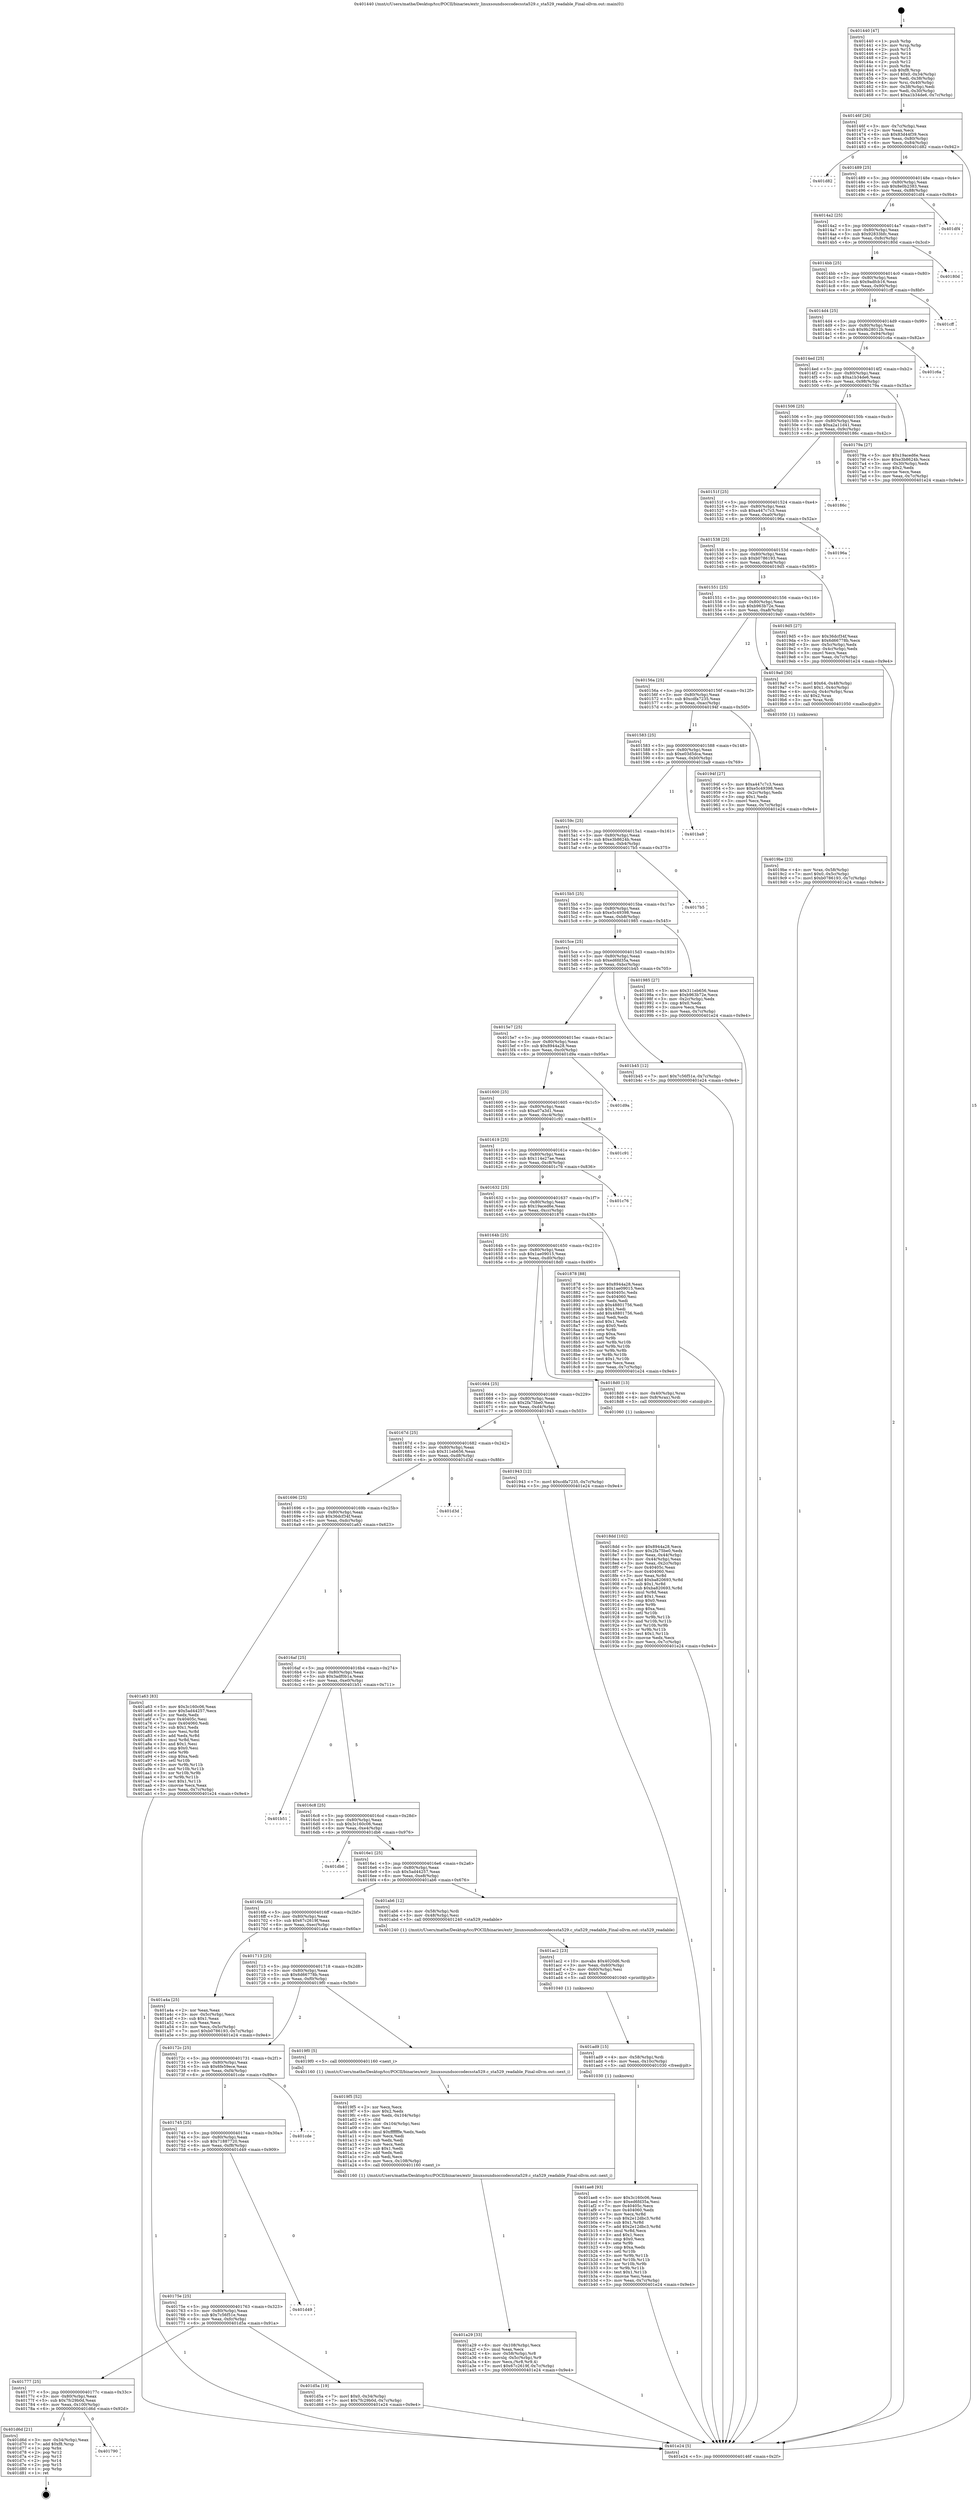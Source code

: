 digraph "0x401440" {
  label = "0x401440 (/mnt/c/Users/mathe/Desktop/tcc/POCII/binaries/extr_linuxsoundsoccodecssta529.c_sta529_readable_Final-ollvm.out::main(0))"
  labelloc = "t"
  node[shape=record]

  Entry [label="",width=0.3,height=0.3,shape=circle,fillcolor=black,style=filled]
  "0x40146f" [label="{
     0x40146f [26]\l
     | [instrs]\l
     &nbsp;&nbsp;0x40146f \<+3\>: mov -0x7c(%rbp),%eax\l
     &nbsp;&nbsp;0x401472 \<+2\>: mov %eax,%ecx\l
     &nbsp;&nbsp;0x401474 \<+6\>: sub $0x83d44f39,%ecx\l
     &nbsp;&nbsp;0x40147a \<+3\>: mov %eax,-0x80(%rbp)\l
     &nbsp;&nbsp;0x40147d \<+6\>: mov %ecx,-0x84(%rbp)\l
     &nbsp;&nbsp;0x401483 \<+6\>: je 0000000000401d82 \<main+0x942\>\l
  }"]
  "0x401d82" [label="{
     0x401d82\l
  }", style=dashed]
  "0x401489" [label="{
     0x401489 [25]\l
     | [instrs]\l
     &nbsp;&nbsp;0x401489 \<+5\>: jmp 000000000040148e \<main+0x4e\>\l
     &nbsp;&nbsp;0x40148e \<+3\>: mov -0x80(%rbp),%eax\l
     &nbsp;&nbsp;0x401491 \<+5\>: sub $0x8e0b2383,%eax\l
     &nbsp;&nbsp;0x401496 \<+6\>: mov %eax,-0x88(%rbp)\l
     &nbsp;&nbsp;0x40149c \<+6\>: je 0000000000401df4 \<main+0x9b4\>\l
  }"]
  Exit [label="",width=0.3,height=0.3,shape=circle,fillcolor=black,style=filled,peripheries=2]
  "0x401df4" [label="{
     0x401df4\l
  }", style=dashed]
  "0x4014a2" [label="{
     0x4014a2 [25]\l
     | [instrs]\l
     &nbsp;&nbsp;0x4014a2 \<+5\>: jmp 00000000004014a7 \<main+0x67\>\l
     &nbsp;&nbsp;0x4014a7 \<+3\>: mov -0x80(%rbp),%eax\l
     &nbsp;&nbsp;0x4014aa \<+5\>: sub $0x92833bfc,%eax\l
     &nbsp;&nbsp;0x4014af \<+6\>: mov %eax,-0x8c(%rbp)\l
     &nbsp;&nbsp;0x4014b5 \<+6\>: je 000000000040180d \<main+0x3cd\>\l
  }"]
  "0x401790" [label="{
     0x401790\l
  }", style=dashed]
  "0x40180d" [label="{
     0x40180d\l
  }", style=dashed]
  "0x4014bb" [label="{
     0x4014bb [25]\l
     | [instrs]\l
     &nbsp;&nbsp;0x4014bb \<+5\>: jmp 00000000004014c0 \<main+0x80\>\l
     &nbsp;&nbsp;0x4014c0 \<+3\>: mov -0x80(%rbp),%eax\l
     &nbsp;&nbsp;0x4014c3 \<+5\>: sub $0x9adfcb16,%eax\l
     &nbsp;&nbsp;0x4014c8 \<+6\>: mov %eax,-0x90(%rbp)\l
     &nbsp;&nbsp;0x4014ce \<+6\>: je 0000000000401cff \<main+0x8bf\>\l
  }"]
  "0x401d6d" [label="{
     0x401d6d [21]\l
     | [instrs]\l
     &nbsp;&nbsp;0x401d6d \<+3\>: mov -0x34(%rbp),%eax\l
     &nbsp;&nbsp;0x401d70 \<+7\>: add $0xf8,%rsp\l
     &nbsp;&nbsp;0x401d77 \<+1\>: pop %rbx\l
     &nbsp;&nbsp;0x401d78 \<+2\>: pop %r12\l
     &nbsp;&nbsp;0x401d7a \<+2\>: pop %r13\l
     &nbsp;&nbsp;0x401d7c \<+2\>: pop %r14\l
     &nbsp;&nbsp;0x401d7e \<+2\>: pop %r15\l
     &nbsp;&nbsp;0x401d80 \<+1\>: pop %rbp\l
     &nbsp;&nbsp;0x401d81 \<+1\>: ret\l
  }"]
  "0x401cff" [label="{
     0x401cff\l
  }", style=dashed]
  "0x4014d4" [label="{
     0x4014d4 [25]\l
     | [instrs]\l
     &nbsp;&nbsp;0x4014d4 \<+5\>: jmp 00000000004014d9 \<main+0x99\>\l
     &nbsp;&nbsp;0x4014d9 \<+3\>: mov -0x80(%rbp),%eax\l
     &nbsp;&nbsp;0x4014dc \<+5\>: sub $0x9b28012b,%eax\l
     &nbsp;&nbsp;0x4014e1 \<+6\>: mov %eax,-0x94(%rbp)\l
     &nbsp;&nbsp;0x4014e7 \<+6\>: je 0000000000401c6a \<main+0x82a\>\l
  }"]
  "0x401777" [label="{
     0x401777 [25]\l
     | [instrs]\l
     &nbsp;&nbsp;0x401777 \<+5\>: jmp 000000000040177c \<main+0x33c\>\l
     &nbsp;&nbsp;0x40177c \<+3\>: mov -0x80(%rbp),%eax\l
     &nbsp;&nbsp;0x40177f \<+5\>: sub $0x7fc29b0d,%eax\l
     &nbsp;&nbsp;0x401784 \<+6\>: mov %eax,-0x100(%rbp)\l
     &nbsp;&nbsp;0x40178a \<+6\>: je 0000000000401d6d \<main+0x92d\>\l
  }"]
  "0x401c6a" [label="{
     0x401c6a\l
  }", style=dashed]
  "0x4014ed" [label="{
     0x4014ed [25]\l
     | [instrs]\l
     &nbsp;&nbsp;0x4014ed \<+5\>: jmp 00000000004014f2 \<main+0xb2\>\l
     &nbsp;&nbsp;0x4014f2 \<+3\>: mov -0x80(%rbp),%eax\l
     &nbsp;&nbsp;0x4014f5 \<+5\>: sub $0xa1b34de6,%eax\l
     &nbsp;&nbsp;0x4014fa \<+6\>: mov %eax,-0x98(%rbp)\l
     &nbsp;&nbsp;0x401500 \<+6\>: je 000000000040179a \<main+0x35a\>\l
  }"]
  "0x401d5a" [label="{
     0x401d5a [19]\l
     | [instrs]\l
     &nbsp;&nbsp;0x401d5a \<+7\>: movl $0x0,-0x34(%rbp)\l
     &nbsp;&nbsp;0x401d61 \<+7\>: movl $0x7fc29b0d,-0x7c(%rbp)\l
     &nbsp;&nbsp;0x401d68 \<+5\>: jmp 0000000000401e24 \<main+0x9e4\>\l
  }"]
  "0x40179a" [label="{
     0x40179a [27]\l
     | [instrs]\l
     &nbsp;&nbsp;0x40179a \<+5\>: mov $0x19aced6e,%eax\l
     &nbsp;&nbsp;0x40179f \<+5\>: mov $0xe3b8624b,%ecx\l
     &nbsp;&nbsp;0x4017a4 \<+3\>: mov -0x30(%rbp),%edx\l
     &nbsp;&nbsp;0x4017a7 \<+3\>: cmp $0x2,%edx\l
     &nbsp;&nbsp;0x4017aa \<+3\>: cmovne %ecx,%eax\l
     &nbsp;&nbsp;0x4017ad \<+3\>: mov %eax,-0x7c(%rbp)\l
     &nbsp;&nbsp;0x4017b0 \<+5\>: jmp 0000000000401e24 \<main+0x9e4\>\l
  }"]
  "0x401506" [label="{
     0x401506 [25]\l
     | [instrs]\l
     &nbsp;&nbsp;0x401506 \<+5\>: jmp 000000000040150b \<main+0xcb\>\l
     &nbsp;&nbsp;0x40150b \<+3\>: mov -0x80(%rbp),%eax\l
     &nbsp;&nbsp;0x40150e \<+5\>: sub $0xa2a11d41,%eax\l
     &nbsp;&nbsp;0x401513 \<+6\>: mov %eax,-0x9c(%rbp)\l
     &nbsp;&nbsp;0x401519 \<+6\>: je 000000000040186c \<main+0x42c\>\l
  }"]
  "0x401e24" [label="{
     0x401e24 [5]\l
     | [instrs]\l
     &nbsp;&nbsp;0x401e24 \<+5\>: jmp 000000000040146f \<main+0x2f\>\l
  }"]
  "0x401440" [label="{
     0x401440 [47]\l
     | [instrs]\l
     &nbsp;&nbsp;0x401440 \<+1\>: push %rbp\l
     &nbsp;&nbsp;0x401441 \<+3\>: mov %rsp,%rbp\l
     &nbsp;&nbsp;0x401444 \<+2\>: push %r15\l
     &nbsp;&nbsp;0x401446 \<+2\>: push %r14\l
     &nbsp;&nbsp;0x401448 \<+2\>: push %r13\l
     &nbsp;&nbsp;0x40144a \<+2\>: push %r12\l
     &nbsp;&nbsp;0x40144c \<+1\>: push %rbx\l
     &nbsp;&nbsp;0x40144d \<+7\>: sub $0xf8,%rsp\l
     &nbsp;&nbsp;0x401454 \<+7\>: movl $0x0,-0x34(%rbp)\l
     &nbsp;&nbsp;0x40145b \<+3\>: mov %edi,-0x38(%rbp)\l
     &nbsp;&nbsp;0x40145e \<+4\>: mov %rsi,-0x40(%rbp)\l
     &nbsp;&nbsp;0x401462 \<+3\>: mov -0x38(%rbp),%edi\l
     &nbsp;&nbsp;0x401465 \<+3\>: mov %edi,-0x30(%rbp)\l
     &nbsp;&nbsp;0x401468 \<+7\>: movl $0xa1b34de6,-0x7c(%rbp)\l
  }"]
  "0x40175e" [label="{
     0x40175e [25]\l
     | [instrs]\l
     &nbsp;&nbsp;0x40175e \<+5\>: jmp 0000000000401763 \<main+0x323\>\l
     &nbsp;&nbsp;0x401763 \<+3\>: mov -0x80(%rbp),%eax\l
     &nbsp;&nbsp;0x401766 \<+5\>: sub $0x7c56f51e,%eax\l
     &nbsp;&nbsp;0x40176b \<+6\>: mov %eax,-0xfc(%rbp)\l
     &nbsp;&nbsp;0x401771 \<+6\>: je 0000000000401d5a \<main+0x91a\>\l
  }"]
  "0x40186c" [label="{
     0x40186c\l
  }", style=dashed]
  "0x40151f" [label="{
     0x40151f [25]\l
     | [instrs]\l
     &nbsp;&nbsp;0x40151f \<+5\>: jmp 0000000000401524 \<main+0xe4\>\l
     &nbsp;&nbsp;0x401524 \<+3\>: mov -0x80(%rbp),%eax\l
     &nbsp;&nbsp;0x401527 \<+5\>: sub $0xa447c7c3,%eax\l
     &nbsp;&nbsp;0x40152c \<+6\>: mov %eax,-0xa0(%rbp)\l
     &nbsp;&nbsp;0x401532 \<+6\>: je 000000000040196a \<main+0x52a\>\l
  }"]
  "0x401d49" [label="{
     0x401d49\l
  }", style=dashed]
  "0x40196a" [label="{
     0x40196a\l
  }", style=dashed]
  "0x401538" [label="{
     0x401538 [25]\l
     | [instrs]\l
     &nbsp;&nbsp;0x401538 \<+5\>: jmp 000000000040153d \<main+0xfd\>\l
     &nbsp;&nbsp;0x40153d \<+3\>: mov -0x80(%rbp),%eax\l
     &nbsp;&nbsp;0x401540 \<+5\>: sub $0xb0786193,%eax\l
     &nbsp;&nbsp;0x401545 \<+6\>: mov %eax,-0xa4(%rbp)\l
     &nbsp;&nbsp;0x40154b \<+6\>: je 00000000004019d5 \<main+0x595\>\l
  }"]
  "0x401745" [label="{
     0x401745 [25]\l
     | [instrs]\l
     &nbsp;&nbsp;0x401745 \<+5\>: jmp 000000000040174a \<main+0x30a\>\l
     &nbsp;&nbsp;0x40174a \<+3\>: mov -0x80(%rbp),%eax\l
     &nbsp;&nbsp;0x40174d \<+5\>: sub $0x71887720,%eax\l
     &nbsp;&nbsp;0x401752 \<+6\>: mov %eax,-0xf8(%rbp)\l
     &nbsp;&nbsp;0x401758 \<+6\>: je 0000000000401d49 \<main+0x909\>\l
  }"]
  "0x4019d5" [label="{
     0x4019d5 [27]\l
     | [instrs]\l
     &nbsp;&nbsp;0x4019d5 \<+5\>: mov $0x36dcf34f,%eax\l
     &nbsp;&nbsp;0x4019da \<+5\>: mov $0x6d66778b,%ecx\l
     &nbsp;&nbsp;0x4019df \<+3\>: mov -0x5c(%rbp),%edx\l
     &nbsp;&nbsp;0x4019e2 \<+3\>: cmp -0x4c(%rbp),%edx\l
     &nbsp;&nbsp;0x4019e5 \<+3\>: cmovl %ecx,%eax\l
     &nbsp;&nbsp;0x4019e8 \<+3\>: mov %eax,-0x7c(%rbp)\l
     &nbsp;&nbsp;0x4019eb \<+5\>: jmp 0000000000401e24 \<main+0x9e4\>\l
  }"]
  "0x401551" [label="{
     0x401551 [25]\l
     | [instrs]\l
     &nbsp;&nbsp;0x401551 \<+5\>: jmp 0000000000401556 \<main+0x116\>\l
     &nbsp;&nbsp;0x401556 \<+3\>: mov -0x80(%rbp),%eax\l
     &nbsp;&nbsp;0x401559 \<+5\>: sub $0xb963b72e,%eax\l
     &nbsp;&nbsp;0x40155e \<+6\>: mov %eax,-0xa8(%rbp)\l
     &nbsp;&nbsp;0x401564 \<+6\>: je 00000000004019a0 \<main+0x560\>\l
  }"]
  "0x401cde" [label="{
     0x401cde\l
  }", style=dashed]
  "0x4019a0" [label="{
     0x4019a0 [30]\l
     | [instrs]\l
     &nbsp;&nbsp;0x4019a0 \<+7\>: movl $0x64,-0x48(%rbp)\l
     &nbsp;&nbsp;0x4019a7 \<+7\>: movl $0x1,-0x4c(%rbp)\l
     &nbsp;&nbsp;0x4019ae \<+4\>: movslq -0x4c(%rbp),%rax\l
     &nbsp;&nbsp;0x4019b2 \<+4\>: shl $0x2,%rax\l
     &nbsp;&nbsp;0x4019b6 \<+3\>: mov %rax,%rdi\l
     &nbsp;&nbsp;0x4019b9 \<+5\>: call 0000000000401050 \<malloc@plt\>\l
     | [calls]\l
     &nbsp;&nbsp;0x401050 \{1\} (unknown)\l
  }"]
  "0x40156a" [label="{
     0x40156a [25]\l
     | [instrs]\l
     &nbsp;&nbsp;0x40156a \<+5\>: jmp 000000000040156f \<main+0x12f\>\l
     &nbsp;&nbsp;0x40156f \<+3\>: mov -0x80(%rbp),%eax\l
     &nbsp;&nbsp;0x401572 \<+5\>: sub $0xcdfa7235,%eax\l
     &nbsp;&nbsp;0x401577 \<+6\>: mov %eax,-0xac(%rbp)\l
     &nbsp;&nbsp;0x40157d \<+6\>: je 000000000040194f \<main+0x50f\>\l
  }"]
  "0x401ae8" [label="{
     0x401ae8 [93]\l
     | [instrs]\l
     &nbsp;&nbsp;0x401ae8 \<+5\>: mov $0x3c160c06,%eax\l
     &nbsp;&nbsp;0x401aed \<+5\>: mov $0xed6fd35a,%esi\l
     &nbsp;&nbsp;0x401af2 \<+7\>: mov 0x40405c,%ecx\l
     &nbsp;&nbsp;0x401af9 \<+7\>: mov 0x404060,%edx\l
     &nbsp;&nbsp;0x401b00 \<+3\>: mov %ecx,%r8d\l
     &nbsp;&nbsp;0x401b03 \<+7\>: sub $0x2e12dbc3,%r8d\l
     &nbsp;&nbsp;0x401b0a \<+4\>: sub $0x1,%r8d\l
     &nbsp;&nbsp;0x401b0e \<+7\>: add $0x2e12dbc3,%r8d\l
     &nbsp;&nbsp;0x401b15 \<+4\>: imul %r8d,%ecx\l
     &nbsp;&nbsp;0x401b19 \<+3\>: and $0x1,%ecx\l
     &nbsp;&nbsp;0x401b1c \<+3\>: cmp $0x0,%ecx\l
     &nbsp;&nbsp;0x401b1f \<+4\>: sete %r9b\l
     &nbsp;&nbsp;0x401b23 \<+3\>: cmp $0xa,%edx\l
     &nbsp;&nbsp;0x401b26 \<+4\>: setl %r10b\l
     &nbsp;&nbsp;0x401b2a \<+3\>: mov %r9b,%r11b\l
     &nbsp;&nbsp;0x401b2d \<+3\>: and %r10b,%r11b\l
     &nbsp;&nbsp;0x401b30 \<+3\>: xor %r10b,%r9b\l
     &nbsp;&nbsp;0x401b33 \<+3\>: or %r9b,%r11b\l
     &nbsp;&nbsp;0x401b36 \<+4\>: test $0x1,%r11b\l
     &nbsp;&nbsp;0x401b3a \<+3\>: cmovne %esi,%eax\l
     &nbsp;&nbsp;0x401b3d \<+3\>: mov %eax,-0x7c(%rbp)\l
     &nbsp;&nbsp;0x401b40 \<+5\>: jmp 0000000000401e24 \<main+0x9e4\>\l
  }"]
  "0x40194f" [label="{
     0x40194f [27]\l
     | [instrs]\l
     &nbsp;&nbsp;0x40194f \<+5\>: mov $0xa447c7c3,%eax\l
     &nbsp;&nbsp;0x401954 \<+5\>: mov $0xe5c49398,%ecx\l
     &nbsp;&nbsp;0x401959 \<+3\>: mov -0x2c(%rbp),%edx\l
     &nbsp;&nbsp;0x40195c \<+3\>: cmp $0x1,%edx\l
     &nbsp;&nbsp;0x40195f \<+3\>: cmovl %ecx,%eax\l
     &nbsp;&nbsp;0x401962 \<+3\>: mov %eax,-0x7c(%rbp)\l
     &nbsp;&nbsp;0x401965 \<+5\>: jmp 0000000000401e24 \<main+0x9e4\>\l
  }"]
  "0x401583" [label="{
     0x401583 [25]\l
     | [instrs]\l
     &nbsp;&nbsp;0x401583 \<+5\>: jmp 0000000000401588 \<main+0x148\>\l
     &nbsp;&nbsp;0x401588 \<+3\>: mov -0x80(%rbp),%eax\l
     &nbsp;&nbsp;0x40158b \<+5\>: sub $0xe03d5dca,%eax\l
     &nbsp;&nbsp;0x401590 \<+6\>: mov %eax,-0xb0(%rbp)\l
     &nbsp;&nbsp;0x401596 \<+6\>: je 0000000000401ba9 \<main+0x769\>\l
  }"]
  "0x401ad9" [label="{
     0x401ad9 [15]\l
     | [instrs]\l
     &nbsp;&nbsp;0x401ad9 \<+4\>: mov -0x58(%rbp),%rdi\l
     &nbsp;&nbsp;0x401add \<+6\>: mov %eax,-0x10c(%rbp)\l
     &nbsp;&nbsp;0x401ae3 \<+5\>: call 0000000000401030 \<free@plt\>\l
     | [calls]\l
     &nbsp;&nbsp;0x401030 \{1\} (unknown)\l
  }"]
  "0x401ba9" [label="{
     0x401ba9\l
  }", style=dashed]
  "0x40159c" [label="{
     0x40159c [25]\l
     | [instrs]\l
     &nbsp;&nbsp;0x40159c \<+5\>: jmp 00000000004015a1 \<main+0x161\>\l
     &nbsp;&nbsp;0x4015a1 \<+3\>: mov -0x80(%rbp),%eax\l
     &nbsp;&nbsp;0x4015a4 \<+5\>: sub $0xe3b8624b,%eax\l
     &nbsp;&nbsp;0x4015a9 \<+6\>: mov %eax,-0xb4(%rbp)\l
     &nbsp;&nbsp;0x4015af \<+6\>: je 00000000004017b5 \<main+0x375\>\l
  }"]
  "0x401ac2" [label="{
     0x401ac2 [23]\l
     | [instrs]\l
     &nbsp;&nbsp;0x401ac2 \<+10\>: movabs $0x4020d6,%rdi\l
     &nbsp;&nbsp;0x401acc \<+3\>: mov %eax,-0x60(%rbp)\l
     &nbsp;&nbsp;0x401acf \<+3\>: mov -0x60(%rbp),%esi\l
     &nbsp;&nbsp;0x401ad2 \<+2\>: mov $0x0,%al\l
     &nbsp;&nbsp;0x401ad4 \<+5\>: call 0000000000401040 \<printf@plt\>\l
     | [calls]\l
     &nbsp;&nbsp;0x401040 \{1\} (unknown)\l
  }"]
  "0x4017b5" [label="{
     0x4017b5\l
  }", style=dashed]
  "0x4015b5" [label="{
     0x4015b5 [25]\l
     | [instrs]\l
     &nbsp;&nbsp;0x4015b5 \<+5\>: jmp 00000000004015ba \<main+0x17a\>\l
     &nbsp;&nbsp;0x4015ba \<+3\>: mov -0x80(%rbp),%eax\l
     &nbsp;&nbsp;0x4015bd \<+5\>: sub $0xe5c49398,%eax\l
     &nbsp;&nbsp;0x4015c2 \<+6\>: mov %eax,-0xb8(%rbp)\l
     &nbsp;&nbsp;0x4015c8 \<+6\>: je 0000000000401985 \<main+0x545\>\l
  }"]
  "0x401a29" [label="{
     0x401a29 [33]\l
     | [instrs]\l
     &nbsp;&nbsp;0x401a29 \<+6\>: mov -0x108(%rbp),%ecx\l
     &nbsp;&nbsp;0x401a2f \<+3\>: imul %eax,%ecx\l
     &nbsp;&nbsp;0x401a32 \<+4\>: mov -0x58(%rbp),%r8\l
     &nbsp;&nbsp;0x401a36 \<+4\>: movslq -0x5c(%rbp),%r9\l
     &nbsp;&nbsp;0x401a3a \<+4\>: mov %ecx,(%r8,%r9,4)\l
     &nbsp;&nbsp;0x401a3e \<+7\>: movl $0x67c2619f,-0x7c(%rbp)\l
     &nbsp;&nbsp;0x401a45 \<+5\>: jmp 0000000000401e24 \<main+0x9e4\>\l
  }"]
  "0x401985" [label="{
     0x401985 [27]\l
     | [instrs]\l
     &nbsp;&nbsp;0x401985 \<+5\>: mov $0x311eb656,%eax\l
     &nbsp;&nbsp;0x40198a \<+5\>: mov $0xb963b72e,%ecx\l
     &nbsp;&nbsp;0x40198f \<+3\>: mov -0x2c(%rbp),%edx\l
     &nbsp;&nbsp;0x401992 \<+3\>: cmp $0x0,%edx\l
     &nbsp;&nbsp;0x401995 \<+3\>: cmove %ecx,%eax\l
     &nbsp;&nbsp;0x401998 \<+3\>: mov %eax,-0x7c(%rbp)\l
     &nbsp;&nbsp;0x40199b \<+5\>: jmp 0000000000401e24 \<main+0x9e4\>\l
  }"]
  "0x4015ce" [label="{
     0x4015ce [25]\l
     | [instrs]\l
     &nbsp;&nbsp;0x4015ce \<+5\>: jmp 00000000004015d3 \<main+0x193\>\l
     &nbsp;&nbsp;0x4015d3 \<+3\>: mov -0x80(%rbp),%eax\l
     &nbsp;&nbsp;0x4015d6 \<+5\>: sub $0xed6fd35a,%eax\l
     &nbsp;&nbsp;0x4015db \<+6\>: mov %eax,-0xbc(%rbp)\l
     &nbsp;&nbsp;0x4015e1 \<+6\>: je 0000000000401b45 \<main+0x705\>\l
  }"]
  "0x4019f5" [label="{
     0x4019f5 [52]\l
     | [instrs]\l
     &nbsp;&nbsp;0x4019f5 \<+2\>: xor %ecx,%ecx\l
     &nbsp;&nbsp;0x4019f7 \<+5\>: mov $0x2,%edx\l
     &nbsp;&nbsp;0x4019fc \<+6\>: mov %edx,-0x104(%rbp)\l
     &nbsp;&nbsp;0x401a02 \<+1\>: cltd\l
     &nbsp;&nbsp;0x401a03 \<+6\>: mov -0x104(%rbp),%esi\l
     &nbsp;&nbsp;0x401a09 \<+2\>: idiv %esi\l
     &nbsp;&nbsp;0x401a0b \<+6\>: imul $0xfffffffe,%edx,%edx\l
     &nbsp;&nbsp;0x401a11 \<+2\>: mov %ecx,%edi\l
     &nbsp;&nbsp;0x401a13 \<+2\>: sub %edx,%edi\l
     &nbsp;&nbsp;0x401a15 \<+2\>: mov %ecx,%edx\l
     &nbsp;&nbsp;0x401a17 \<+3\>: sub $0x1,%edx\l
     &nbsp;&nbsp;0x401a1a \<+2\>: add %edx,%edi\l
     &nbsp;&nbsp;0x401a1c \<+2\>: sub %edi,%ecx\l
     &nbsp;&nbsp;0x401a1e \<+6\>: mov %ecx,-0x108(%rbp)\l
     &nbsp;&nbsp;0x401a24 \<+5\>: call 0000000000401160 \<next_i\>\l
     | [calls]\l
     &nbsp;&nbsp;0x401160 \{1\} (/mnt/c/Users/mathe/Desktop/tcc/POCII/binaries/extr_linuxsoundsoccodecssta529.c_sta529_readable_Final-ollvm.out::next_i)\l
  }"]
  "0x401b45" [label="{
     0x401b45 [12]\l
     | [instrs]\l
     &nbsp;&nbsp;0x401b45 \<+7\>: movl $0x7c56f51e,-0x7c(%rbp)\l
     &nbsp;&nbsp;0x401b4c \<+5\>: jmp 0000000000401e24 \<main+0x9e4\>\l
  }"]
  "0x4015e7" [label="{
     0x4015e7 [25]\l
     | [instrs]\l
     &nbsp;&nbsp;0x4015e7 \<+5\>: jmp 00000000004015ec \<main+0x1ac\>\l
     &nbsp;&nbsp;0x4015ec \<+3\>: mov -0x80(%rbp),%eax\l
     &nbsp;&nbsp;0x4015ef \<+5\>: sub $0x8944a28,%eax\l
     &nbsp;&nbsp;0x4015f4 \<+6\>: mov %eax,-0xc0(%rbp)\l
     &nbsp;&nbsp;0x4015fa \<+6\>: je 0000000000401d9a \<main+0x95a\>\l
  }"]
  "0x40172c" [label="{
     0x40172c [25]\l
     | [instrs]\l
     &nbsp;&nbsp;0x40172c \<+5\>: jmp 0000000000401731 \<main+0x2f1\>\l
     &nbsp;&nbsp;0x401731 \<+3\>: mov -0x80(%rbp),%eax\l
     &nbsp;&nbsp;0x401734 \<+5\>: sub $0x6fe59ece,%eax\l
     &nbsp;&nbsp;0x401739 \<+6\>: mov %eax,-0xf4(%rbp)\l
     &nbsp;&nbsp;0x40173f \<+6\>: je 0000000000401cde \<main+0x89e\>\l
  }"]
  "0x401d9a" [label="{
     0x401d9a\l
  }", style=dashed]
  "0x401600" [label="{
     0x401600 [25]\l
     | [instrs]\l
     &nbsp;&nbsp;0x401600 \<+5\>: jmp 0000000000401605 \<main+0x1c5\>\l
     &nbsp;&nbsp;0x401605 \<+3\>: mov -0x80(%rbp),%eax\l
     &nbsp;&nbsp;0x401608 \<+5\>: sub $0xa07a3d1,%eax\l
     &nbsp;&nbsp;0x40160d \<+6\>: mov %eax,-0xc4(%rbp)\l
     &nbsp;&nbsp;0x401613 \<+6\>: je 0000000000401c91 \<main+0x851\>\l
  }"]
  "0x4019f0" [label="{
     0x4019f0 [5]\l
     | [instrs]\l
     &nbsp;&nbsp;0x4019f0 \<+5\>: call 0000000000401160 \<next_i\>\l
     | [calls]\l
     &nbsp;&nbsp;0x401160 \{1\} (/mnt/c/Users/mathe/Desktop/tcc/POCII/binaries/extr_linuxsoundsoccodecssta529.c_sta529_readable_Final-ollvm.out::next_i)\l
  }"]
  "0x401c91" [label="{
     0x401c91\l
  }", style=dashed]
  "0x401619" [label="{
     0x401619 [25]\l
     | [instrs]\l
     &nbsp;&nbsp;0x401619 \<+5\>: jmp 000000000040161e \<main+0x1de\>\l
     &nbsp;&nbsp;0x40161e \<+3\>: mov -0x80(%rbp),%eax\l
     &nbsp;&nbsp;0x401621 \<+5\>: sub $0x114e27ae,%eax\l
     &nbsp;&nbsp;0x401626 \<+6\>: mov %eax,-0xc8(%rbp)\l
     &nbsp;&nbsp;0x40162c \<+6\>: je 0000000000401c76 \<main+0x836\>\l
  }"]
  "0x401713" [label="{
     0x401713 [25]\l
     | [instrs]\l
     &nbsp;&nbsp;0x401713 \<+5\>: jmp 0000000000401718 \<main+0x2d8\>\l
     &nbsp;&nbsp;0x401718 \<+3\>: mov -0x80(%rbp),%eax\l
     &nbsp;&nbsp;0x40171b \<+5\>: sub $0x6d66778b,%eax\l
     &nbsp;&nbsp;0x401720 \<+6\>: mov %eax,-0xf0(%rbp)\l
     &nbsp;&nbsp;0x401726 \<+6\>: je 00000000004019f0 \<main+0x5b0\>\l
  }"]
  "0x401c76" [label="{
     0x401c76\l
  }", style=dashed]
  "0x401632" [label="{
     0x401632 [25]\l
     | [instrs]\l
     &nbsp;&nbsp;0x401632 \<+5\>: jmp 0000000000401637 \<main+0x1f7\>\l
     &nbsp;&nbsp;0x401637 \<+3\>: mov -0x80(%rbp),%eax\l
     &nbsp;&nbsp;0x40163a \<+5\>: sub $0x19aced6e,%eax\l
     &nbsp;&nbsp;0x40163f \<+6\>: mov %eax,-0xcc(%rbp)\l
     &nbsp;&nbsp;0x401645 \<+6\>: je 0000000000401878 \<main+0x438\>\l
  }"]
  "0x401a4a" [label="{
     0x401a4a [25]\l
     | [instrs]\l
     &nbsp;&nbsp;0x401a4a \<+2\>: xor %eax,%eax\l
     &nbsp;&nbsp;0x401a4c \<+3\>: mov -0x5c(%rbp),%ecx\l
     &nbsp;&nbsp;0x401a4f \<+3\>: sub $0x1,%eax\l
     &nbsp;&nbsp;0x401a52 \<+2\>: sub %eax,%ecx\l
     &nbsp;&nbsp;0x401a54 \<+3\>: mov %ecx,-0x5c(%rbp)\l
     &nbsp;&nbsp;0x401a57 \<+7\>: movl $0xb0786193,-0x7c(%rbp)\l
     &nbsp;&nbsp;0x401a5e \<+5\>: jmp 0000000000401e24 \<main+0x9e4\>\l
  }"]
  "0x401878" [label="{
     0x401878 [88]\l
     | [instrs]\l
     &nbsp;&nbsp;0x401878 \<+5\>: mov $0x8944a28,%eax\l
     &nbsp;&nbsp;0x40187d \<+5\>: mov $0x1ae09015,%ecx\l
     &nbsp;&nbsp;0x401882 \<+7\>: mov 0x40405c,%edx\l
     &nbsp;&nbsp;0x401889 \<+7\>: mov 0x404060,%esi\l
     &nbsp;&nbsp;0x401890 \<+2\>: mov %edx,%edi\l
     &nbsp;&nbsp;0x401892 \<+6\>: sub $0x48801756,%edi\l
     &nbsp;&nbsp;0x401898 \<+3\>: sub $0x1,%edi\l
     &nbsp;&nbsp;0x40189b \<+6\>: add $0x48801756,%edi\l
     &nbsp;&nbsp;0x4018a1 \<+3\>: imul %edi,%edx\l
     &nbsp;&nbsp;0x4018a4 \<+3\>: and $0x1,%edx\l
     &nbsp;&nbsp;0x4018a7 \<+3\>: cmp $0x0,%edx\l
     &nbsp;&nbsp;0x4018aa \<+4\>: sete %r8b\l
     &nbsp;&nbsp;0x4018ae \<+3\>: cmp $0xa,%esi\l
     &nbsp;&nbsp;0x4018b1 \<+4\>: setl %r9b\l
     &nbsp;&nbsp;0x4018b5 \<+3\>: mov %r8b,%r10b\l
     &nbsp;&nbsp;0x4018b8 \<+3\>: and %r9b,%r10b\l
     &nbsp;&nbsp;0x4018bb \<+3\>: xor %r9b,%r8b\l
     &nbsp;&nbsp;0x4018be \<+3\>: or %r8b,%r10b\l
     &nbsp;&nbsp;0x4018c1 \<+4\>: test $0x1,%r10b\l
     &nbsp;&nbsp;0x4018c5 \<+3\>: cmovne %ecx,%eax\l
     &nbsp;&nbsp;0x4018c8 \<+3\>: mov %eax,-0x7c(%rbp)\l
     &nbsp;&nbsp;0x4018cb \<+5\>: jmp 0000000000401e24 \<main+0x9e4\>\l
  }"]
  "0x40164b" [label="{
     0x40164b [25]\l
     | [instrs]\l
     &nbsp;&nbsp;0x40164b \<+5\>: jmp 0000000000401650 \<main+0x210\>\l
     &nbsp;&nbsp;0x401650 \<+3\>: mov -0x80(%rbp),%eax\l
     &nbsp;&nbsp;0x401653 \<+5\>: sub $0x1ae09015,%eax\l
     &nbsp;&nbsp;0x401658 \<+6\>: mov %eax,-0xd0(%rbp)\l
     &nbsp;&nbsp;0x40165e \<+6\>: je 00000000004018d0 \<main+0x490\>\l
  }"]
  "0x4016fa" [label="{
     0x4016fa [25]\l
     | [instrs]\l
     &nbsp;&nbsp;0x4016fa \<+5\>: jmp 00000000004016ff \<main+0x2bf\>\l
     &nbsp;&nbsp;0x4016ff \<+3\>: mov -0x80(%rbp),%eax\l
     &nbsp;&nbsp;0x401702 \<+5\>: sub $0x67c2619f,%eax\l
     &nbsp;&nbsp;0x401707 \<+6\>: mov %eax,-0xec(%rbp)\l
     &nbsp;&nbsp;0x40170d \<+6\>: je 0000000000401a4a \<main+0x60a\>\l
  }"]
  "0x4018d0" [label="{
     0x4018d0 [13]\l
     | [instrs]\l
     &nbsp;&nbsp;0x4018d0 \<+4\>: mov -0x40(%rbp),%rax\l
     &nbsp;&nbsp;0x4018d4 \<+4\>: mov 0x8(%rax),%rdi\l
     &nbsp;&nbsp;0x4018d8 \<+5\>: call 0000000000401060 \<atoi@plt\>\l
     | [calls]\l
     &nbsp;&nbsp;0x401060 \{1\} (unknown)\l
  }"]
  "0x401664" [label="{
     0x401664 [25]\l
     | [instrs]\l
     &nbsp;&nbsp;0x401664 \<+5\>: jmp 0000000000401669 \<main+0x229\>\l
     &nbsp;&nbsp;0x401669 \<+3\>: mov -0x80(%rbp),%eax\l
     &nbsp;&nbsp;0x40166c \<+5\>: sub $0x2fa75be0,%eax\l
     &nbsp;&nbsp;0x401671 \<+6\>: mov %eax,-0xd4(%rbp)\l
     &nbsp;&nbsp;0x401677 \<+6\>: je 0000000000401943 \<main+0x503\>\l
  }"]
  "0x4018dd" [label="{
     0x4018dd [102]\l
     | [instrs]\l
     &nbsp;&nbsp;0x4018dd \<+5\>: mov $0x8944a28,%ecx\l
     &nbsp;&nbsp;0x4018e2 \<+5\>: mov $0x2fa75be0,%edx\l
     &nbsp;&nbsp;0x4018e7 \<+3\>: mov %eax,-0x44(%rbp)\l
     &nbsp;&nbsp;0x4018ea \<+3\>: mov -0x44(%rbp),%eax\l
     &nbsp;&nbsp;0x4018ed \<+3\>: mov %eax,-0x2c(%rbp)\l
     &nbsp;&nbsp;0x4018f0 \<+7\>: mov 0x40405c,%eax\l
     &nbsp;&nbsp;0x4018f7 \<+7\>: mov 0x404060,%esi\l
     &nbsp;&nbsp;0x4018fe \<+3\>: mov %eax,%r8d\l
     &nbsp;&nbsp;0x401901 \<+7\>: add $0xba820693,%r8d\l
     &nbsp;&nbsp;0x401908 \<+4\>: sub $0x1,%r8d\l
     &nbsp;&nbsp;0x40190c \<+7\>: sub $0xba820693,%r8d\l
     &nbsp;&nbsp;0x401913 \<+4\>: imul %r8d,%eax\l
     &nbsp;&nbsp;0x401917 \<+3\>: and $0x1,%eax\l
     &nbsp;&nbsp;0x40191a \<+3\>: cmp $0x0,%eax\l
     &nbsp;&nbsp;0x40191d \<+4\>: sete %r9b\l
     &nbsp;&nbsp;0x401921 \<+3\>: cmp $0xa,%esi\l
     &nbsp;&nbsp;0x401924 \<+4\>: setl %r10b\l
     &nbsp;&nbsp;0x401928 \<+3\>: mov %r9b,%r11b\l
     &nbsp;&nbsp;0x40192b \<+3\>: and %r10b,%r11b\l
     &nbsp;&nbsp;0x40192e \<+3\>: xor %r10b,%r9b\l
     &nbsp;&nbsp;0x401931 \<+3\>: or %r9b,%r11b\l
     &nbsp;&nbsp;0x401934 \<+4\>: test $0x1,%r11b\l
     &nbsp;&nbsp;0x401938 \<+3\>: cmovne %edx,%ecx\l
     &nbsp;&nbsp;0x40193b \<+3\>: mov %ecx,-0x7c(%rbp)\l
     &nbsp;&nbsp;0x40193e \<+5\>: jmp 0000000000401e24 \<main+0x9e4\>\l
  }"]
  "0x401ab6" [label="{
     0x401ab6 [12]\l
     | [instrs]\l
     &nbsp;&nbsp;0x401ab6 \<+4\>: mov -0x58(%rbp),%rdi\l
     &nbsp;&nbsp;0x401aba \<+3\>: mov -0x48(%rbp),%esi\l
     &nbsp;&nbsp;0x401abd \<+5\>: call 0000000000401240 \<sta529_readable\>\l
     | [calls]\l
     &nbsp;&nbsp;0x401240 \{1\} (/mnt/c/Users/mathe/Desktop/tcc/POCII/binaries/extr_linuxsoundsoccodecssta529.c_sta529_readable_Final-ollvm.out::sta529_readable)\l
  }"]
  "0x401943" [label="{
     0x401943 [12]\l
     | [instrs]\l
     &nbsp;&nbsp;0x401943 \<+7\>: movl $0xcdfa7235,-0x7c(%rbp)\l
     &nbsp;&nbsp;0x40194a \<+5\>: jmp 0000000000401e24 \<main+0x9e4\>\l
  }"]
  "0x40167d" [label="{
     0x40167d [25]\l
     | [instrs]\l
     &nbsp;&nbsp;0x40167d \<+5\>: jmp 0000000000401682 \<main+0x242\>\l
     &nbsp;&nbsp;0x401682 \<+3\>: mov -0x80(%rbp),%eax\l
     &nbsp;&nbsp;0x401685 \<+5\>: sub $0x311eb656,%eax\l
     &nbsp;&nbsp;0x40168a \<+6\>: mov %eax,-0xd8(%rbp)\l
     &nbsp;&nbsp;0x401690 \<+6\>: je 0000000000401d3d \<main+0x8fd\>\l
  }"]
  "0x4019be" [label="{
     0x4019be [23]\l
     | [instrs]\l
     &nbsp;&nbsp;0x4019be \<+4\>: mov %rax,-0x58(%rbp)\l
     &nbsp;&nbsp;0x4019c2 \<+7\>: movl $0x0,-0x5c(%rbp)\l
     &nbsp;&nbsp;0x4019c9 \<+7\>: movl $0xb0786193,-0x7c(%rbp)\l
     &nbsp;&nbsp;0x4019d0 \<+5\>: jmp 0000000000401e24 \<main+0x9e4\>\l
  }"]
  "0x4016e1" [label="{
     0x4016e1 [25]\l
     | [instrs]\l
     &nbsp;&nbsp;0x4016e1 \<+5\>: jmp 00000000004016e6 \<main+0x2a6\>\l
     &nbsp;&nbsp;0x4016e6 \<+3\>: mov -0x80(%rbp),%eax\l
     &nbsp;&nbsp;0x4016e9 \<+5\>: sub $0x5ad44257,%eax\l
     &nbsp;&nbsp;0x4016ee \<+6\>: mov %eax,-0xe8(%rbp)\l
     &nbsp;&nbsp;0x4016f4 \<+6\>: je 0000000000401ab6 \<main+0x676\>\l
  }"]
  "0x401d3d" [label="{
     0x401d3d\l
  }", style=dashed]
  "0x401696" [label="{
     0x401696 [25]\l
     | [instrs]\l
     &nbsp;&nbsp;0x401696 \<+5\>: jmp 000000000040169b \<main+0x25b\>\l
     &nbsp;&nbsp;0x40169b \<+3\>: mov -0x80(%rbp),%eax\l
     &nbsp;&nbsp;0x40169e \<+5\>: sub $0x36dcf34f,%eax\l
     &nbsp;&nbsp;0x4016a3 \<+6\>: mov %eax,-0xdc(%rbp)\l
     &nbsp;&nbsp;0x4016a9 \<+6\>: je 0000000000401a63 \<main+0x623\>\l
  }"]
  "0x401db6" [label="{
     0x401db6\l
  }", style=dashed]
  "0x401a63" [label="{
     0x401a63 [83]\l
     | [instrs]\l
     &nbsp;&nbsp;0x401a63 \<+5\>: mov $0x3c160c06,%eax\l
     &nbsp;&nbsp;0x401a68 \<+5\>: mov $0x5ad44257,%ecx\l
     &nbsp;&nbsp;0x401a6d \<+2\>: xor %edx,%edx\l
     &nbsp;&nbsp;0x401a6f \<+7\>: mov 0x40405c,%esi\l
     &nbsp;&nbsp;0x401a76 \<+7\>: mov 0x404060,%edi\l
     &nbsp;&nbsp;0x401a7d \<+3\>: sub $0x1,%edx\l
     &nbsp;&nbsp;0x401a80 \<+3\>: mov %esi,%r8d\l
     &nbsp;&nbsp;0x401a83 \<+3\>: add %edx,%r8d\l
     &nbsp;&nbsp;0x401a86 \<+4\>: imul %r8d,%esi\l
     &nbsp;&nbsp;0x401a8a \<+3\>: and $0x1,%esi\l
     &nbsp;&nbsp;0x401a8d \<+3\>: cmp $0x0,%esi\l
     &nbsp;&nbsp;0x401a90 \<+4\>: sete %r9b\l
     &nbsp;&nbsp;0x401a94 \<+3\>: cmp $0xa,%edi\l
     &nbsp;&nbsp;0x401a97 \<+4\>: setl %r10b\l
     &nbsp;&nbsp;0x401a9b \<+3\>: mov %r9b,%r11b\l
     &nbsp;&nbsp;0x401a9e \<+3\>: and %r10b,%r11b\l
     &nbsp;&nbsp;0x401aa1 \<+3\>: xor %r10b,%r9b\l
     &nbsp;&nbsp;0x401aa4 \<+3\>: or %r9b,%r11b\l
     &nbsp;&nbsp;0x401aa7 \<+4\>: test $0x1,%r11b\l
     &nbsp;&nbsp;0x401aab \<+3\>: cmovne %ecx,%eax\l
     &nbsp;&nbsp;0x401aae \<+3\>: mov %eax,-0x7c(%rbp)\l
     &nbsp;&nbsp;0x401ab1 \<+5\>: jmp 0000000000401e24 \<main+0x9e4\>\l
  }"]
  "0x4016af" [label="{
     0x4016af [25]\l
     | [instrs]\l
     &nbsp;&nbsp;0x4016af \<+5\>: jmp 00000000004016b4 \<main+0x274\>\l
     &nbsp;&nbsp;0x4016b4 \<+3\>: mov -0x80(%rbp),%eax\l
     &nbsp;&nbsp;0x4016b7 \<+5\>: sub $0x3adf0b1a,%eax\l
     &nbsp;&nbsp;0x4016bc \<+6\>: mov %eax,-0xe0(%rbp)\l
     &nbsp;&nbsp;0x4016c2 \<+6\>: je 0000000000401b51 \<main+0x711\>\l
  }"]
  "0x4016c8" [label="{
     0x4016c8 [25]\l
     | [instrs]\l
     &nbsp;&nbsp;0x4016c8 \<+5\>: jmp 00000000004016cd \<main+0x28d\>\l
     &nbsp;&nbsp;0x4016cd \<+3\>: mov -0x80(%rbp),%eax\l
     &nbsp;&nbsp;0x4016d0 \<+5\>: sub $0x3c160c06,%eax\l
     &nbsp;&nbsp;0x4016d5 \<+6\>: mov %eax,-0xe4(%rbp)\l
     &nbsp;&nbsp;0x4016db \<+6\>: je 0000000000401db6 \<main+0x976\>\l
  }"]
  "0x401b51" [label="{
     0x401b51\l
  }", style=dashed]
  Entry -> "0x401440" [label=" 1"]
  "0x40146f" -> "0x401d82" [label=" 0"]
  "0x40146f" -> "0x401489" [label=" 16"]
  "0x401d6d" -> Exit [label=" 1"]
  "0x401489" -> "0x401df4" [label=" 0"]
  "0x401489" -> "0x4014a2" [label=" 16"]
  "0x401777" -> "0x401790" [label=" 0"]
  "0x4014a2" -> "0x40180d" [label=" 0"]
  "0x4014a2" -> "0x4014bb" [label=" 16"]
  "0x401777" -> "0x401d6d" [label=" 1"]
  "0x4014bb" -> "0x401cff" [label=" 0"]
  "0x4014bb" -> "0x4014d4" [label=" 16"]
  "0x401d5a" -> "0x401e24" [label=" 1"]
  "0x4014d4" -> "0x401c6a" [label=" 0"]
  "0x4014d4" -> "0x4014ed" [label=" 16"]
  "0x40175e" -> "0x401777" [label=" 1"]
  "0x4014ed" -> "0x40179a" [label=" 1"]
  "0x4014ed" -> "0x401506" [label=" 15"]
  "0x40179a" -> "0x401e24" [label=" 1"]
  "0x401440" -> "0x40146f" [label=" 1"]
  "0x401e24" -> "0x40146f" [label=" 15"]
  "0x40175e" -> "0x401d5a" [label=" 1"]
  "0x401506" -> "0x40186c" [label=" 0"]
  "0x401506" -> "0x40151f" [label=" 15"]
  "0x401745" -> "0x40175e" [label=" 2"]
  "0x40151f" -> "0x40196a" [label=" 0"]
  "0x40151f" -> "0x401538" [label=" 15"]
  "0x401745" -> "0x401d49" [label=" 0"]
  "0x401538" -> "0x4019d5" [label=" 2"]
  "0x401538" -> "0x401551" [label=" 13"]
  "0x40172c" -> "0x401745" [label=" 2"]
  "0x401551" -> "0x4019a0" [label=" 1"]
  "0x401551" -> "0x40156a" [label=" 12"]
  "0x40172c" -> "0x401cde" [label=" 0"]
  "0x40156a" -> "0x40194f" [label=" 1"]
  "0x40156a" -> "0x401583" [label=" 11"]
  "0x401b45" -> "0x401e24" [label=" 1"]
  "0x401583" -> "0x401ba9" [label=" 0"]
  "0x401583" -> "0x40159c" [label=" 11"]
  "0x401ae8" -> "0x401e24" [label=" 1"]
  "0x40159c" -> "0x4017b5" [label=" 0"]
  "0x40159c" -> "0x4015b5" [label=" 11"]
  "0x401ad9" -> "0x401ae8" [label=" 1"]
  "0x4015b5" -> "0x401985" [label=" 1"]
  "0x4015b5" -> "0x4015ce" [label=" 10"]
  "0x401ac2" -> "0x401ad9" [label=" 1"]
  "0x4015ce" -> "0x401b45" [label=" 1"]
  "0x4015ce" -> "0x4015e7" [label=" 9"]
  "0x401ab6" -> "0x401ac2" [label=" 1"]
  "0x4015e7" -> "0x401d9a" [label=" 0"]
  "0x4015e7" -> "0x401600" [label=" 9"]
  "0x401a63" -> "0x401e24" [label=" 1"]
  "0x401600" -> "0x401c91" [label=" 0"]
  "0x401600" -> "0x401619" [label=" 9"]
  "0x401a4a" -> "0x401e24" [label=" 1"]
  "0x401619" -> "0x401c76" [label=" 0"]
  "0x401619" -> "0x401632" [label=" 9"]
  "0x4019f5" -> "0x401a29" [label=" 1"]
  "0x401632" -> "0x401878" [label=" 1"]
  "0x401632" -> "0x40164b" [label=" 8"]
  "0x401878" -> "0x401e24" [label=" 1"]
  "0x4019f0" -> "0x4019f5" [label=" 1"]
  "0x40164b" -> "0x4018d0" [label=" 1"]
  "0x40164b" -> "0x401664" [label=" 7"]
  "0x4018d0" -> "0x4018dd" [label=" 1"]
  "0x4018dd" -> "0x401e24" [label=" 1"]
  "0x401713" -> "0x4019f0" [label=" 1"]
  "0x401664" -> "0x401943" [label=" 1"]
  "0x401664" -> "0x40167d" [label=" 6"]
  "0x401943" -> "0x401e24" [label=" 1"]
  "0x40194f" -> "0x401e24" [label=" 1"]
  "0x401985" -> "0x401e24" [label=" 1"]
  "0x4019a0" -> "0x4019be" [label=" 1"]
  "0x4019be" -> "0x401e24" [label=" 1"]
  "0x4019d5" -> "0x401e24" [label=" 2"]
  "0x401a29" -> "0x401e24" [label=" 1"]
  "0x40167d" -> "0x401d3d" [label=" 0"]
  "0x40167d" -> "0x401696" [label=" 6"]
  "0x4016fa" -> "0x401a4a" [label=" 1"]
  "0x401696" -> "0x401a63" [label=" 1"]
  "0x401696" -> "0x4016af" [label=" 5"]
  "0x401713" -> "0x40172c" [label=" 2"]
  "0x4016af" -> "0x401b51" [label=" 0"]
  "0x4016af" -> "0x4016c8" [label=" 5"]
  "0x4016e1" -> "0x4016fa" [label=" 4"]
  "0x4016c8" -> "0x401db6" [label=" 0"]
  "0x4016c8" -> "0x4016e1" [label=" 5"]
  "0x4016fa" -> "0x401713" [label=" 3"]
  "0x4016e1" -> "0x401ab6" [label=" 1"]
}
